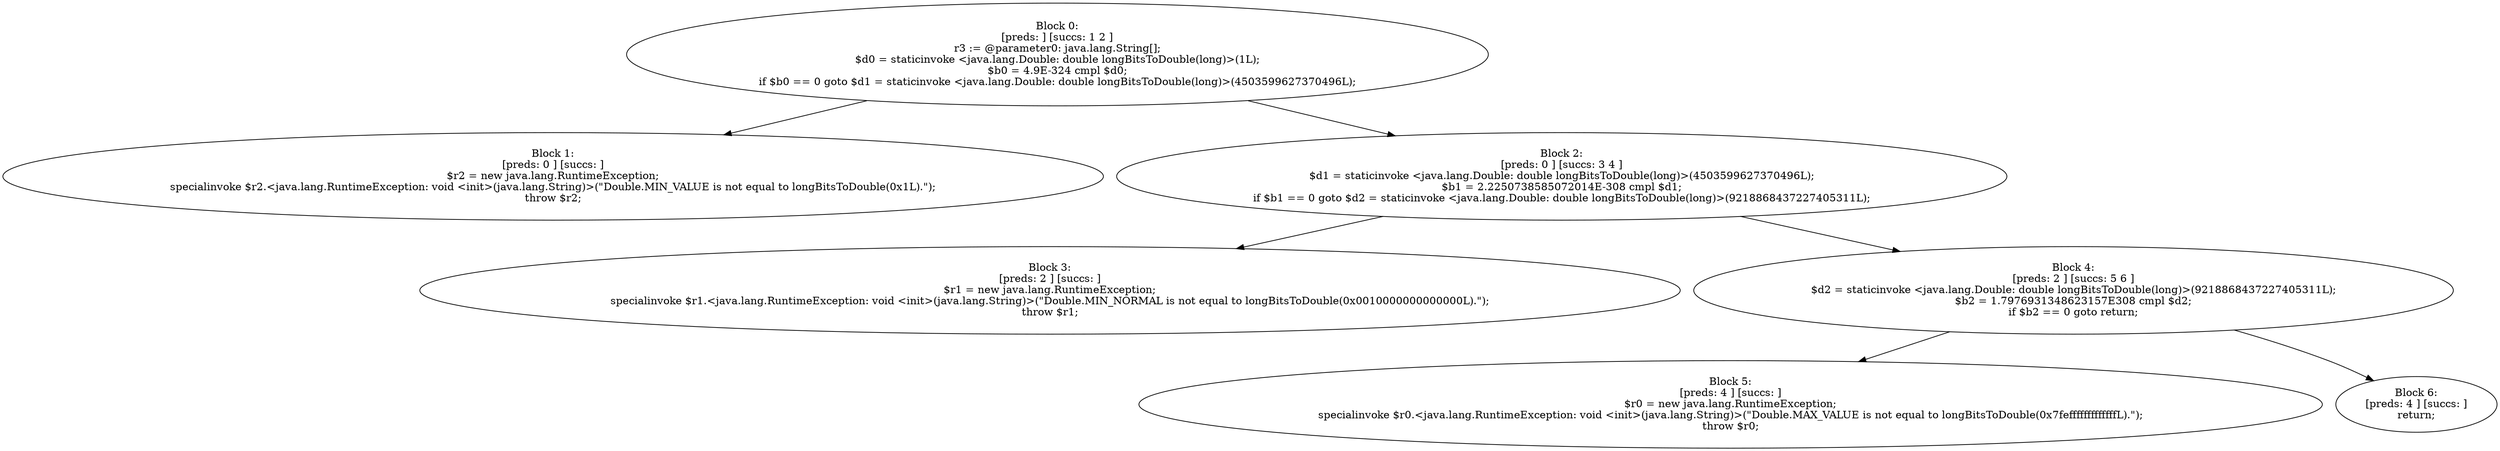 digraph "unitGraph" {
    "Block 0:
[preds: ] [succs: 1 2 ]
r3 := @parameter0: java.lang.String[];
$d0 = staticinvoke <java.lang.Double: double longBitsToDouble(long)>(1L);
$b0 = 4.9E-324 cmpl $d0;
if $b0 == 0 goto $d1 = staticinvoke <java.lang.Double: double longBitsToDouble(long)>(4503599627370496L);
"
    "Block 1:
[preds: 0 ] [succs: ]
$r2 = new java.lang.RuntimeException;
specialinvoke $r2.<java.lang.RuntimeException: void <init>(java.lang.String)>(\"Double.MIN_VALUE is not equal to longBitsToDouble(0x1L).\");
throw $r2;
"
    "Block 2:
[preds: 0 ] [succs: 3 4 ]
$d1 = staticinvoke <java.lang.Double: double longBitsToDouble(long)>(4503599627370496L);
$b1 = 2.2250738585072014E-308 cmpl $d1;
if $b1 == 0 goto $d2 = staticinvoke <java.lang.Double: double longBitsToDouble(long)>(9218868437227405311L);
"
    "Block 3:
[preds: 2 ] [succs: ]
$r1 = new java.lang.RuntimeException;
specialinvoke $r1.<java.lang.RuntimeException: void <init>(java.lang.String)>(\"Double.MIN_NORMAL is not equal to longBitsToDouble(0x0010000000000000L).\");
throw $r1;
"
    "Block 4:
[preds: 2 ] [succs: 5 6 ]
$d2 = staticinvoke <java.lang.Double: double longBitsToDouble(long)>(9218868437227405311L);
$b2 = 1.7976931348623157E308 cmpl $d2;
if $b2 == 0 goto return;
"
    "Block 5:
[preds: 4 ] [succs: ]
$r0 = new java.lang.RuntimeException;
specialinvoke $r0.<java.lang.RuntimeException: void <init>(java.lang.String)>(\"Double.MAX_VALUE is not equal to longBitsToDouble(0x7fefffffffffffffL).\");
throw $r0;
"
    "Block 6:
[preds: 4 ] [succs: ]
return;
"
    "Block 0:
[preds: ] [succs: 1 2 ]
r3 := @parameter0: java.lang.String[];
$d0 = staticinvoke <java.lang.Double: double longBitsToDouble(long)>(1L);
$b0 = 4.9E-324 cmpl $d0;
if $b0 == 0 goto $d1 = staticinvoke <java.lang.Double: double longBitsToDouble(long)>(4503599627370496L);
"->"Block 1:
[preds: 0 ] [succs: ]
$r2 = new java.lang.RuntimeException;
specialinvoke $r2.<java.lang.RuntimeException: void <init>(java.lang.String)>(\"Double.MIN_VALUE is not equal to longBitsToDouble(0x1L).\");
throw $r2;
";
    "Block 0:
[preds: ] [succs: 1 2 ]
r3 := @parameter0: java.lang.String[];
$d0 = staticinvoke <java.lang.Double: double longBitsToDouble(long)>(1L);
$b0 = 4.9E-324 cmpl $d0;
if $b0 == 0 goto $d1 = staticinvoke <java.lang.Double: double longBitsToDouble(long)>(4503599627370496L);
"->"Block 2:
[preds: 0 ] [succs: 3 4 ]
$d1 = staticinvoke <java.lang.Double: double longBitsToDouble(long)>(4503599627370496L);
$b1 = 2.2250738585072014E-308 cmpl $d1;
if $b1 == 0 goto $d2 = staticinvoke <java.lang.Double: double longBitsToDouble(long)>(9218868437227405311L);
";
    "Block 2:
[preds: 0 ] [succs: 3 4 ]
$d1 = staticinvoke <java.lang.Double: double longBitsToDouble(long)>(4503599627370496L);
$b1 = 2.2250738585072014E-308 cmpl $d1;
if $b1 == 0 goto $d2 = staticinvoke <java.lang.Double: double longBitsToDouble(long)>(9218868437227405311L);
"->"Block 3:
[preds: 2 ] [succs: ]
$r1 = new java.lang.RuntimeException;
specialinvoke $r1.<java.lang.RuntimeException: void <init>(java.lang.String)>(\"Double.MIN_NORMAL is not equal to longBitsToDouble(0x0010000000000000L).\");
throw $r1;
";
    "Block 2:
[preds: 0 ] [succs: 3 4 ]
$d1 = staticinvoke <java.lang.Double: double longBitsToDouble(long)>(4503599627370496L);
$b1 = 2.2250738585072014E-308 cmpl $d1;
if $b1 == 0 goto $d2 = staticinvoke <java.lang.Double: double longBitsToDouble(long)>(9218868437227405311L);
"->"Block 4:
[preds: 2 ] [succs: 5 6 ]
$d2 = staticinvoke <java.lang.Double: double longBitsToDouble(long)>(9218868437227405311L);
$b2 = 1.7976931348623157E308 cmpl $d2;
if $b2 == 0 goto return;
";
    "Block 4:
[preds: 2 ] [succs: 5 6 ]
$d2 = staticinvoke <java.lang.Double: double longBitsToDouble(long)>(9218868437227405311L);
$b2 = 1.7976931348623157E308 cmpl $d2;
if $b2 == 0 goto return;
"->"Block 5:
[preds: 4 ] [succs: ]
$r0 = new java.lang.RuntimeException;
specialinvoke $r0.<java.lang.RuntimeException: void <init>(java.lang.String)>(\"Double.MAX_VALUE is not equal to longBitsToDouble(0x7fefffffffffffffL).\");
throw $r0;
";
    "Block 4:
[preds: 2 ] [succs: 5 6 ]
$d2 = staticinvoke <java.lang.Double: double longBitsToDouble(long)>(9218868437227405311L);
$b2 = 1.7976931348623157E308 cmpl $d2;
if $b2 == 0 goto return;
"->"Block 6:
[preds: 4 ] [succs: ]
return;
";
}
